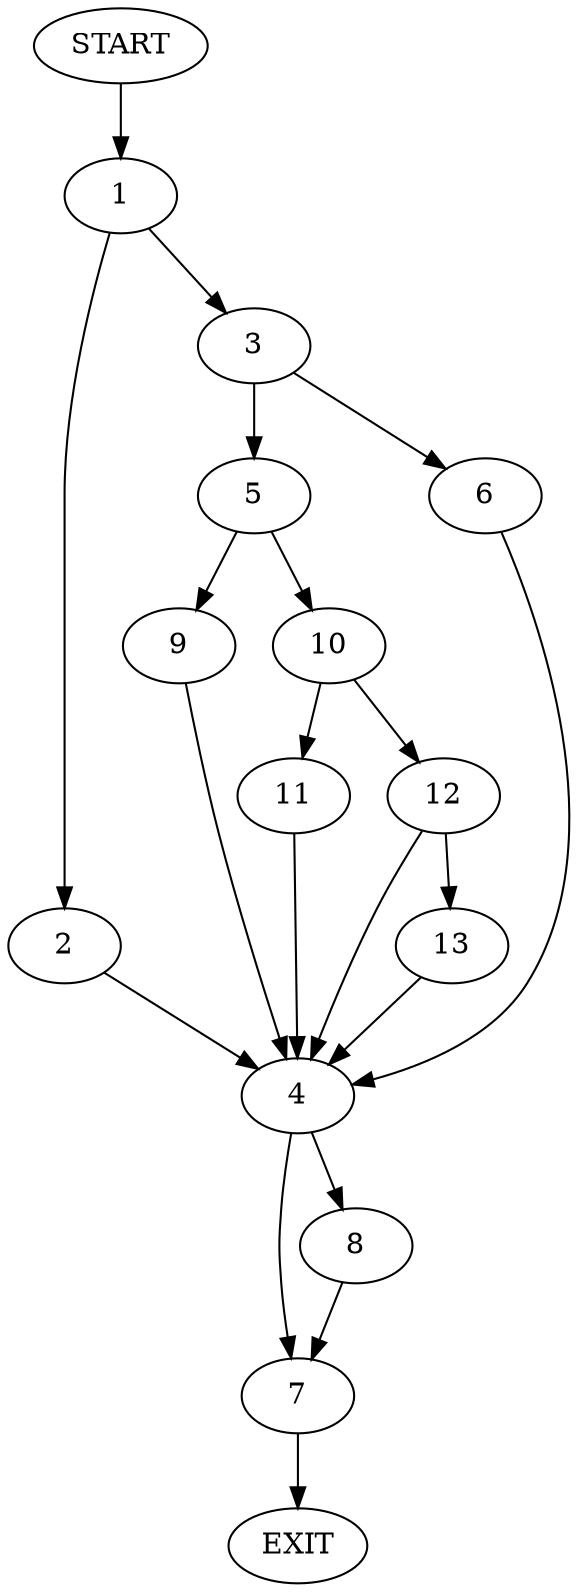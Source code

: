 digraph {
0 [label="START"]
14 [label="EXIT"]
0 -> 1
1 -> 2
1 -> 3
2 -> 4
3 -> 5
3 -> 6
4 -> 7
4 -> 8
6 -> 4
5 -> 9
5 -> 10
9 -> 4
10 -> 11
10 -> 12
12 -> 4
12 -> 13
11 -> 4
13 -> 4
7 -> 14
8 -> 7
}
